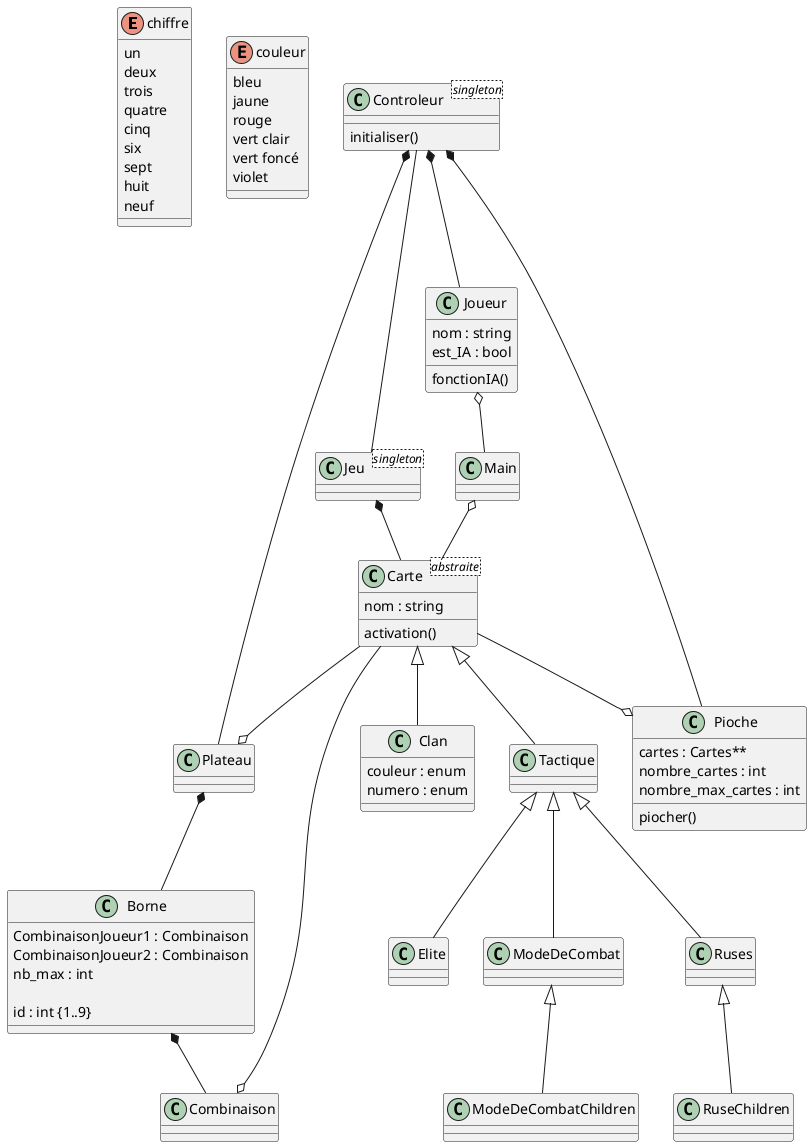 @startuml haha

enum chiffre {
    un
    deux
    trois
    quatre
    cinq
    six
    sept
    huit
    neuf
}

enum couleur {
    bleu
    jaune
    rouge
    vert clair
    vert foncé
    violet
}

'tous les enfants auront la méthode activation
'activation() est une abstraction
class Carte <abstraite> {
    nom : string
    activation() 
}

class Clan {
    couleur : enum
    numero : enum
}

class Tactique {

}

class Jeu <singleton> {

}

class Pioche {
    cartes : Cartes**
    nombre_cartes : int
    nombre_max_cartes : int
    'à garder ?
    piocher()
}

'Singleton ??
class Controleur <singleton> {
    initialiser()
}

class Plateau {

}

class Borne {
    CombinaisonJoueur1 : Combinaison
    CombinaisonJoueur2 : Combinaison
    nb_max : int

    id : int {1..9} 

    'Ou : CombinaisonJoueur1 : Carte** // CombinaisonJoueur2 : Carte**  (?)
}

'supprimer combinaison ? 
'comment faire en sorte que la combi (avec ou non une carte Tactique apposée sur la borne)
's'évalue correctement ?
class Combinaison {

}

class Main {
    
}

'Fusionner Joueur et Main ? 
class Joueur {
    nom : string
    est_IA : bool
    'détermine si le Joueur est une IA ou non

    fonctionIA()
    'à garder ?
}

class Elite {

}

class ModeDeCombat {

}


class Ruses {
    'Les cartes ruses, à la fin de leur utilisation, vont ds la défausse

}

'faire une classe fille pour un seul objet ?
class RuseChildren {}

class ModeDeCombatChildren {}

'Composition Plateau / Borne
'-> permet de réinitialiser le jeu à la fin/ au début de chaque manche
Carte <|-- Clan
Carte <|-- Tactique

Tactique <|-- Elite
Tactique <|-- ModeDeCombat
Tactique <|-- Ruses

Ruses <|-- RuseChildren
ModeDeCombat <|-- ModeDeCombatChildren

Jeu *-- Carte
Plateau *-- Borne

Borne *--Combinaison

Carte --o Pioche
Carte --o Plateau
Carte --o Combinaison

Joueur o-- Main

Main o-- Carte


Controleur *-- Plateau
Controleur *-- Pioche
Controleur *-- Joueur
Controleur -- Jeu


@enduml